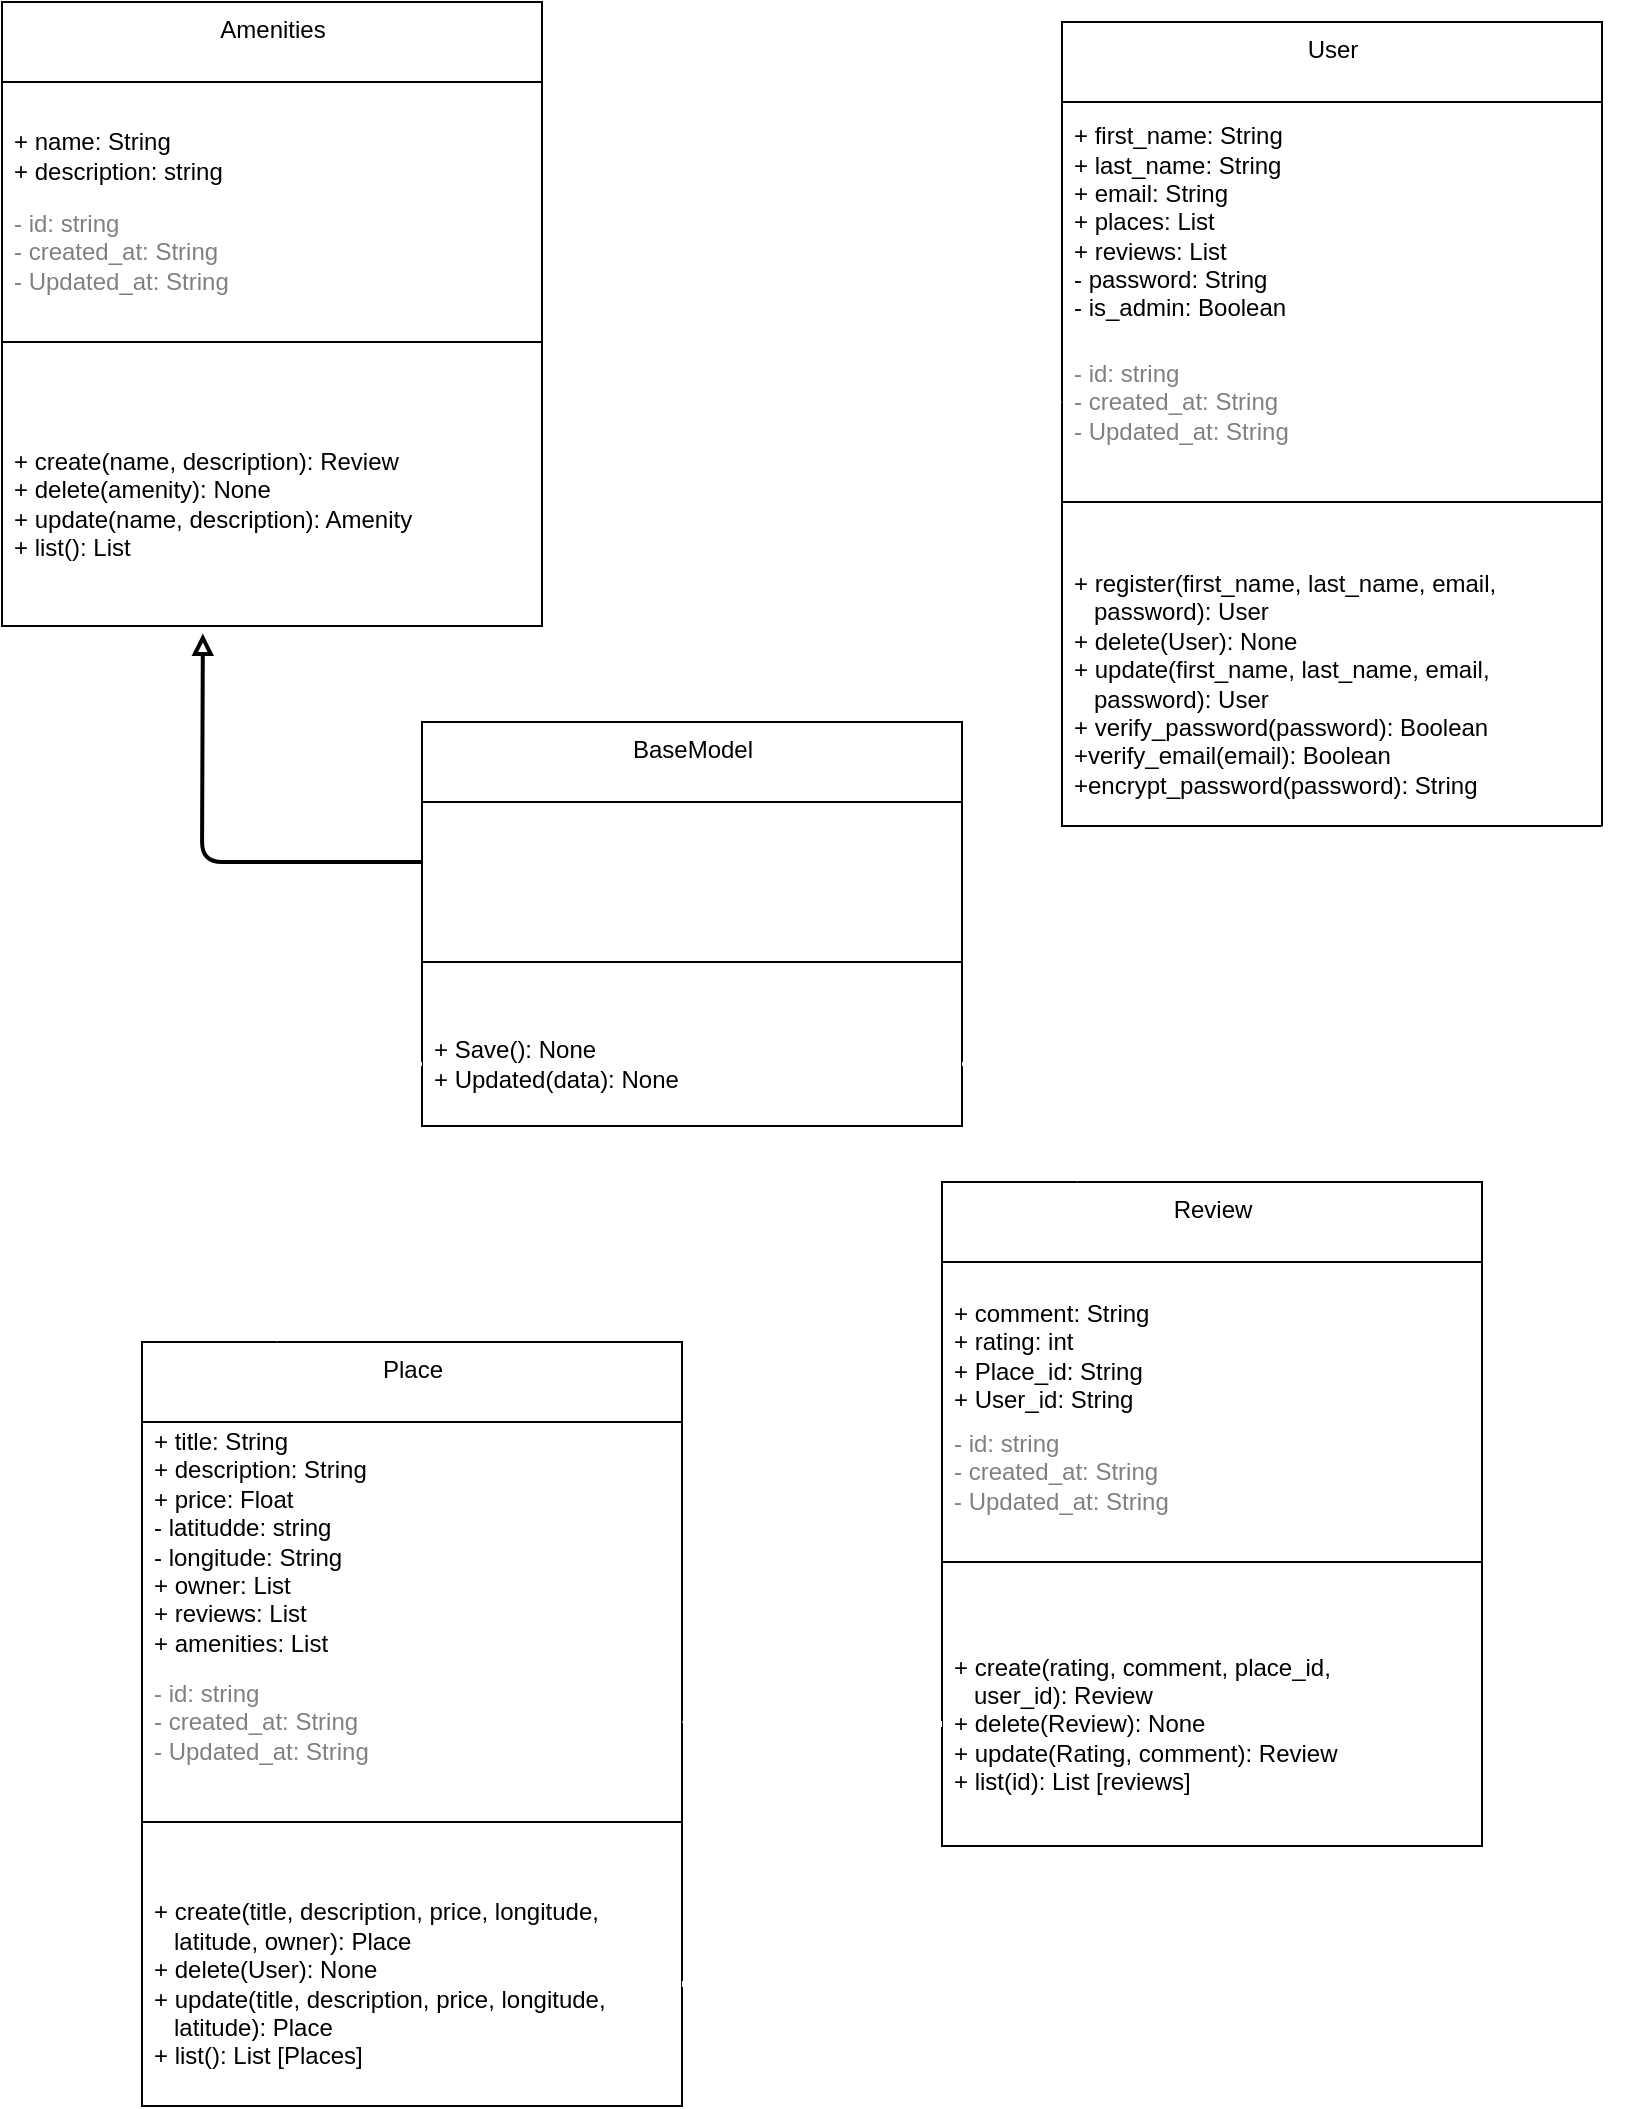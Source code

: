 <mxfile>
    <diagram id="yrkeYuiHvx4rtSbGl5Og" name="Page-1">
        <mxGraphModel dx="456" dy="791" grid="1" gridSize="10" guides="1" tooltips="1" connect="1" arrows="1" fold="1" page="1" pageScale="1" pageWidth="850" pageHeight="1100" math="0" shadow="0">
            <root>
                <mxCell id="0"/>
                <mxCell id="1" parent="0"/>
                <mxCell id="35" style="edgeStyle=none;html=1;exitX=0.75;exitY=0;exitDx=0;exitDy=0;entryX=0.5;entryY=1;entryDx=0;entryDy=0;strokeColor=#FFFFFF;strokeWidth=3;fontColor=#FFFFFF;endArrow=diamond;endFill=1;endSize=20;anchorPointDirection=1;" edge="1" parent="1" source="15" target="2">
                    <mxGeometry relative="1" as="geometry"/>
                </mxCell>
                <mxCell id="2" value="User" style="swimlane;fontStyle=0;align=center;verticalAlign=top;childLayout=stackLayout;horizontal=1;startSize=40;horizontalStack=0;resizeParent=1;resizeParentMax=0;resizeLast=0;collapsible=0;marginBottom=0;html=1;" vertex="1" parent="1">
                    <mxGeometry x="550" y="30" width="270" height="402" as="geometry"/>
                </mxCell>
                <mxCell id="4" value="+ first_name: String&lt;br&gt;+ last_name: String&lt;br&gt;+ email: String&lt;br&gt;+ places: List&lt;br&gt;+ reviews: List&lt;br&gt;- password: String&lt;br&gt;- is_admin: Boolean" style="text;html=1;strokeColor=none;fillColor=none;align=left;verticalAlign=middle;spacingLeft=4;spacingRight=4;overflow=hidden;rotatable=0;points=[[0,0.5],[1,0.5]];portConstraint=eastwest;" vertex="1" parent="2">
                    <mxGeometry y="40" width="270" height="120" as="geometry"/>
                </mxCell>
                <mxCell id="5" value="- id: string&lt;br&gt;- created_at: String&lt;br&gt;- Updated_at: String" style="text;html=1;strokeColor=none;fillColor=none;align=left;verticalAlign=middle;spacingLeft=4;spacingRight=4;overflow=hidden;rotatable=0;points=[[0,0.5],[1,0.5]];portConstraint=eastwest;fontColor=#808080;" vertex="1" parent="2">
                    <mxGeometry y="160" width="270" height="60" as="geometry"/>
                </mxCell>
                <mxCell id="7" value="" style="line;strokeWidth=1;fillColor=none;align=left;verticalAlign=middle;spacingTop=-1;spacingLeft=3;spacingRight=3;rotatable=0;labelPosition=right;points=[];portConstraint=eastwest;" vertex="1" parent="2">
                    <mxGeometry y="220" width="270" height="40" as="geometry"/>
                </mxCell>
                <mxCell id="9" value="+ register(first_name, last_name, email, &lt;br&gt;&amp;nbsp; &amp;nbsp;password): User&lt;br&gt;+ delete(User): None&lt;br&gt;+ update(first_name, last_name, email,&lt;br&gt;&amp;nbsp; &amp;nbsp;password): User&lt;br&gt;+ verify_password(password): Boolean&lt;br&gt;+verify_email(email): Boolean&lt;br&gt;+encrypt_password(password): String" style="text;html=1;strokeColor=none;fillColor=none;align=left;verticalAlign=middle;spacingLeft=4;spacingRight=4;overflow=hidden;rotatable=0;points=[[0,0.5],[1,0.5]];portConstraint=eastwest;" vertex="1" parent="2">
                    <mxGeometry y="260" width="270" height="142" as="geometry"/>
                </mxCell>
                <mxCell id="39" style="edgeStyle=none;html=1;exitX=0;exitY=0;exitDx=0;exitDy=0;entryX=0.246;entryY=0.983;entryDx=0;entryDy=0;entryPerimeter=0;strokeColor=#FFFFFF;strokeWidth=3;fontColor=#FFFFFF;endArrow=open;endFill=0;startArrow=open;startFill=0;" edge="1" parent="1" source="10" target="24">
                    <mxGeometry relative="1" as="geometry"/>
                </mxCell>
                <mxCell id="10" value="Place" style="swimlane;fontStyle=0;align=center;verticalAlign=top;childLayout=stackLayout;horizontal=1;startSize=40;horizontalStack=0;resizeParent=1;resizeParentMax=0;resizeLast=0;collapsible=0;marginBottom=0;html=1;" vertex="1" parent="1">
                    <mxGeometry x="90" y="690" width="270" height="382" as="geometry"/>
                </mxCell>
                <mxCell id="11" value="+ title: String&lt;br&gt;+ description: String&lt;br&gt;+ price: Float&lt;br&gt;- latitudde: string&lt;br&gt;- longitude: String&lt;br&gt;+ owner: List&lt;br&gt;+ reviews: List&lt;br&gt;+ amenities: List" style="text;html=1;strokeColor=none;fillColor=none;align=left;verticalAlign=middle;spacingLeft=4;spacingRight=4;overflow=hidden;rotatable=0;points=[[0,0.5],[1,0.5]];portConstraint=eastwest;" vertex="1" parent="10">
                    <mxGeometry y="40" width="270" height="120" as="geometry"/>
                </mxCell>
                <mxCell id="12" value="- id: string&lt;br&gt;- created_at: String&lt;br&gt;- Updated_at: String" style="text;html=1;strokeColor=none;fillColor=none;align=left;verticalAlign=middle;spacingLeft=4;spacingRight=4;overflow=hidden;rotatable=0;points=[[0,0.5],[1,0.5]];portConstraint=eastwest;fontColor=#808080;" vertex="1" parent="10">
                    <mxGeometry y="160" width="270" height="60" as="geometry"/>
                </mxCell>
                <mxCell id="13" value="" style="line;strokeWidth=1;fillColor=none;align=left;verticalAlign=middle;spacingTop=-1;spacingLeft=3;spacingRight=3;rotatable=0;labelPosition=right;points=[];portConstraint=eastwest;" vertex="1" parent="10">
                    <mxGeometry y="220" width="270" height="40" as="geometry"/>
                </mxCell>
                <mxCell id="14" value="+ create(title, description, price, longitude, &lt;br&gt;&amp;nbsp; &amp;nbsp;latitude, owner): Place&lt;br&gt;+ delete(User): None&lt;br&gt;+ update(title, description, price, longitude,&amp;nbsp;&lt;br&gt;&amp;nbsp; &amp;nbsp;latitude): Place&lt;br&gt;+ list(): List [Places]" style="text;html=1;strokeColor=none;fillColor=none;align=left;verticalAlign=middle;spacingLeft=4;spacingRight=4;overflow=hidden;rotatable=0;points=[[0,0.5],[1,0.5]];portConstraint=eastwest;" vertex="1" parent="10">
                    <mxGeometry y="260" width="270" height="122" as="geometry"/>
                </mxCell>
                <mxCell id="15" value="Review" style="swimlane;fontStyle=0;align=center;verticalAlign=top;childLayout=stackLayout;horizontal=1;startSize=40;horizontalStack=0;resizeParent=1;resizeParentMax=0;resizeLast=0;collapsible=0;marginBottom=0;html=1;" vertex="1" parent="1">
                    <mxGeometry x="490" y="610" width="270" height="332" as="geometry"/>
                </mxCell>
                <mxCell id="16" value="&lt;br&gt;+ comment: String&lt;br&gt;+ rating: int&lt;br&gt;+ Place_id: String&lt;br&gt;+ User_id: String" style="text;html=1;strokeColor=none;fillColor=none;align=left;verticalAlign=middle;spacingLeft=4;spacingRight=4;overflow=hidden;rotatable=0;points=[[0,0.5],[1,0.5]];portConstraint=eastwest;" vertex="1" parent="15">
                    <mxGeometry y="40" width="270" height="80" as="geometry"/>
                </mxCell>
                <mxCell id="17" value="- id: string&lt;br&gt;- created_at: String&lt;br&gt;- Updated_at: String" style="text;html=1;strokeColor=none;fillColor=none;align=left;verticalAlign=middle;spacingLeft=4;spacingRight=4;overflow=hidden;rotatable=0;points=[[0,0.5],[1,0.5]];portConstraint=eastwest;fontColor=#808080;" vertex="1" parent="15">
                    <mxGeometry y="120" width="270" height="50" as="geometry"/>
                </mxCell>
                <mxCell id="18" value="" style="line;strokeWidth=1;fillColor=none;align=left;verticalAlign=middle;spacingTop=-1;spacingLeft=3;spacingRight=3;rotatable=0;labelPosition=right;points=[];portConstraint=eastwest;" vertex="1" parent="15">
                    <mxGeometry y="170" width="270" height="40" as="geometry"/>
                </mxCell>
                <mxCell id="19" value="+ create(rating, comment, place_id,&lt;br&gt;&amp;nbsp; &amp;nbsp;user_id): Review&lt;br&gt;+ delete(Review): None&lt;br&gt;+ update(Rating, comment): Review&lt;br&gt;+ list(id): List [reviews]" style="text;html=1;strokeColor=none;fillColor=none;align=left;verticalAlign=middle;spacingLeft=4;spacingRight=4;overflow=hidden;rotatable=0;points=[[0,0.5],[1,0.5]];portConstraint=eastwest;" vertex="1" parent="15">
                    <mxGeometry y="210" width="270" height="122" as="geometry"/>
                </mxCell>
                <mxCell id="20" value="Amenities" style="swimlane;fontStyle=0;align=center;verticalAlign=top;childLayout=stackLayout;horizontal=1;startSize=40;horizontalStack=0;resizeParent=1;resizeParentMax=0;resizeLast=0;collapsible=0;marginBottom=0;html=1;" vertex="1" parent="1">
                    <mxGeometry x="20" y="20" width="270" height="312" as="geometry"/>
                </mxCell>
                <mxCell id="21" value="&lt;br&gt;+ name: String&lt;br&gt;+ description: string" style="text;html=1;strokeColor=none;fillColor=none;align=left;verticalAlign=middle;spacingLeft=4;spacingRight=4;overflow=hidden;rotatable=0;points=[[0,0.5],[1,0.5]];portConstraint=eastwest;" vertex="1" parent="20">
                    <mxGeometry y="40" width="270" height="60" as="geometry"/>
                </mxCell>
                <mxCell id="22" value="- id: string&lt;br&gt;- created_at: String&lt;br&gt;- Updated_at: String" style="text;html=1;strokeColor=none;fillColor=none;align=left;verticalAlign=middle;spacingLeft=4;spacingRight=4;overflow=hidden;rotatable=0;points=[[0,0.5],[1,0.5]];portConstraint=eastwest;fontColor=#808080;" vertex="1" parent="20">
                    <mxGeometry y="100" width="270" height="50" as="geometry"/>
                </mxCell>
                <mxCell id="23" value="" style="line;strokeWidth=1;fillColor=none;align=left;verticalAlign=middle;spacingTop=-1;spacingLeft=3;spacingRight=3;rotatable=0;labelPosition=right;points=[];portConstraint=eastwest;" vertex="1" parent="20">
                    <mxGeometry y="150" width="270" height="40" as="geometry"/>
                </mxCell>
                <mxCell id="24" value="+ create(name, description): Review&lt;br&gt;+ delete(amenity): None&lt;br&gt;+ update(name, description): Amenity&lt;br&gt;+ list(): List" style="text;html=1;strokeColor=none;fillColor=none;align=left;verticalAlign=middle;spacingLeft=4;spacingRight=4;overflow=hidden;rotatable=0;points=[[0,0.5],[1,0.5]];portConstraint=eastwest;" vertex="1" parent="20">
                    <mxGeometry y="190" width="270" height="122" as="geometry"/>
                </mxCell>
                <mxCell id="32" style="edgeStyle=none;html=1;exitX=0.75;exitY=0;exitDx=0;exitDy=0;strokeColor=#FFFFFF;strokeWidth=2;fontColor=#FFFFFF;endArrow=block;endFill=0;entryX=0;entryY=0.5;entryDx=0;entryDy=0;" edge="1" parent="1" source="25" target="5">
                    <mxGeometry relative="1" as="geometry">
                        <mxPoint x="432.375" y="240.0" as="targetPoint"/>
                        <Array as="points">
                            <mxPoint x="430" y="220"/>
                        </Array>
                    </mxGeometry>
                </mxCell>
                <mxCell id="25" value="BaseModel" style="swimlane;fontStyle=0;align=center;verticalAlign=top;childLayout=stackLayout;horizontal=1;startSize=40;horizontalStack=0;resizeParent=1;resizeParentMax=0;resizeLast=0;collapsible=0;marginBottom=0;html=1;" vertex="1" parent="1">
                    <mxGeometry x="230" y="380" width="270" height="202" as="geometry"/>
                </mxCell>
                <mxCell id="26" value="&lt;font color=&quot;#ffffff&quot;&gt;&lt;br&gt;+ id: string&lt;br style=&quot;&quot;&gt;+ created_at: String&lt;br style=&quot;&quot;&gt;+ Updated_at: String&lt;/font&gt;" style="text;html=1;strokeColor=none;fillColor=none;align=left;verticalAlign=middle;spacingLeft=4;spacingRight=4;overflow=hidden;rotatable=0;points=[[0,0.5],[1,0.5]];portConstraint=eastwest;" vertex="1" parent="25">
                    <mxGeometry y="40" width="270" height="60" as="geometry"/>
                </mxCell>
                <mxCell id="28" value="" style="line;strokeWidth=1;fillColor=none;align=left;verticalAlign=middle;spacingTop=-1;spacingLeft=3;spacingRight=3;rotatable=0;labelPosition=right;points=[];portConstraint=eastwest;" vertex="1" parent="25">
                    <mxGeometry y="100" width="270" height="40" as="geometry"/>
                </mxCell>
                <mxCell id="29" value="+ Save(): None&lt;br&gt;+ Updated(data): None" style="text;html=1;strokeColor=none;fillColor=none;align=left;verticalAlign=middle;spacingLeft=4;spacingRight=4;overflow=hidden;rotatable=0;points=[[0,0.5],[1,0.5]];portConstraint=eastwest;" vertex="1" parent="25">
                    <mxGeometry y="140" width="270" height="62" as="geometry"/>
                </mxCell>
                <mxCell id="30" style="edgeStyle=none;html=1;exitX=0;exitY=0.5;exitDx=0;exitDy=0;entryX=0.372;entryY=1.031;entryDx=0;entryDy=0;fontColor=#FFFFFF;endArrow=block;endFill=0;entryPerimeter=0;strokeWidth=2;" edge="1" parent="1" source="26" target="24">
                    <mxGeometry relative="1" as="geometry">
                        <Array as="points">
                            <mxPoint x="120" y="450"/>
                        </Array>
                    </mxGeometry>
                </mxCell>
                <mxCell id="31" style="edgeStyle=none;html=1;exitX=1;exitY=0.5;exitDx=0;exitDy=0;fontColor=#FFFFFF;endArrow=block;endFill=0;strokeWidth=1;" edge="1" parent="1" source="26">
                    <mxGeometry relative="1" as="geometry">
                        <mxPoint x="500" y="450" as="targetPoint"/>
                    </mxGeometry>
                </mxCell>
                <mxCell id="33" style="edgeStyle=none;html=1;exitX=1;exitY=0.5;exitDx=0;exitDy=0;entryX=0.25;entryY=0;entryDx=0;entryDy=0;strokeColor=#FFFFFF;strokeWidth=2;fontColor=#FFFFFF;endArrow=block;endFill=0;" edge="1" parent="1" source="29" target="15">
                    <mxGeometry relative="1" as="geometry">
                        <Array as="points">
                            <mxPoint x="560" y="551"/>
                        </Array>
                    </mxGeometry>
                </mxCell>
                <mxCell id="34" style="edgeStyle=none;html=1;exitX=0;exitY=0.5;exitDx=0;exitDy=0;entryX=0.25;entryY=0;entryDx=0;entryDy=0;strokeColor=#FFFFFF;strokeWidth=2;fontColor=#FFFFFF;endArrow=block;endFill=0;" edge="1" parent="1" source="29" target="10">
                    <mxGeometry relative="1" as="geometry">
                        <Array as="points">
                            <mxPoint x="160" y="551"/>
                        </Array>
                    </mxGeometry>
                </mxCell>
                <mxCell id="38" style="edgeStyle=none;html=1;exitX=0;exitY=0.5;exitDx=0;exitDy=0;entryX=1;entryY=0.5;entryDx=0;entryDy=0;strokeColor=#FFFFFF;strokeWidth=3;fontColor=#FFFFFF;endArrow=diamond;endFill=1;endSize=20;" edge="1" parent="1" source="19" target="12">
                    <mxGeometry relative="1" as="geometry"/>
                </mxCell>
                <mxCell id="41" value="1..*" style="text;html=1;align=center;verticalAlign=middle;resizable=0;points=[];autosize=1;strokeColor=none;fillColor=none;fontColor=#FFFFFF;" vertex="1" parent="1">
                    <mxGeometry x="690" y="580" width="40" height="30" as="geometry"/>
                </mxCell>
                <mxCell id="42" value="1..*" style="text;html=1;align=center;verticalAlign=middle;resizable=0;points=[];autosize=1;strokeColor=none;fillColor=none;fontColor=#FFFFFF;" vertex="1" parent="1">
                    <mxGeometry x="450" y="850" width="40" height="30" as="geometry"/>
                </mxCell>
                <mxCell id="37" style="edgeStyle=none;html=1;exitX=1;exitY=0.5;exitDx=0;exitDy=0;entryX=1;entryY=1;entryDx=0;entryDy=0;strokeColor=#FFFFFF;strokeWidth=3;fontColor=#FFFFFF;endArrow=diamond;endFill=1;endSize=20;" edge="1" parent="1" source="14" target="2">
                    <mxGeometry relative="1" as="geometry">
                        <Array as="points">
                            <mxPoint x="820" y="1011"/>
                        </Array>
                    </mxGeometry>
                </mxCell>
                <mxCell id="43" value="1..*" style="text;html=1;align=center;verticalAlign=middle;resizable=0;points=[];autosize=1;strokeColor=none;fillColor=none;fontColor=#FFFFFF;" vertex="1" parent="1">
                    <mxGeometry x="360" y="980" width="40" height="30" as="geometry"/>
                </mxCell>
                <mxCell id="44" value="0..*" style="text;html=1;align=center;verticalAlign=middle;resizable=0;points=[];autosize=1;strokeColor=none;fillColor=none;fontColor=#FFFFFF;" vertex="1" parent="1">
                    <mxGeometry x="30" y="340" width="40" height="30" as="geometry"/>
                </mxCell>
                <mxCell id="45" value="0..*" style="text;html=1;align=center;verticalAlign=middle;resizable=0;points=[];autosize=1;strokeColor=none;fillColor=none;fontColor=#FFFFFF;" vertex="1" parent="1">
                    <mxGeometry x="40" y="660" width="40" height="30" as="geometry"/>
                </mxCell>
            </root>
        </mxGraphModel>
    </diagram>
</mxfile>